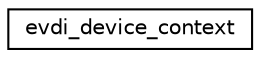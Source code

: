 digraph "圖形化之類別階層"
{
 // LATEX_PDF_SIZE
  edge [fontname="Helvetica",fontsize="10",labelfontname="Helvetica",labelfontsize="10"];
  node [fontname="Helvetica",fontsize="10",shape=record];
  rankdir="LR";
  Node0 [label="evdi_device_context",height=0.2,width=0.4,color="black", fillcolor="white", style="filled",URL="$structevdi__device__context.html",tooltip=" "];
}
